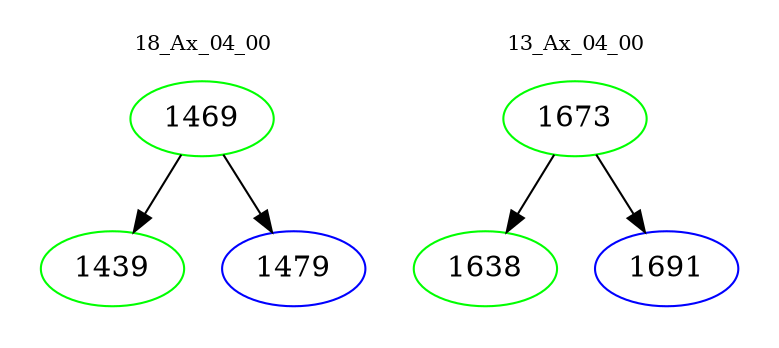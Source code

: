digraph{
subgraph cluster_0 {
color = white
label = "18_Ax_04_00";
fontsize=10;
T0_1469 [label="1469", color="green"]
T0_1469 -> T0_1439 [color="black"]
T0_1439 [label="1439", color="green"]
T0_1469 -> T0_1479 [color="black"]
T0_1479 [label="1479", color="blue"]
}
subgraph cluster_1 {
color = white
label = "13_Ax_04_00";
fontsize=10;
T1_1673 [label="1673", color="green"]
T1_1673 -> T1_1638 [color="black"]
T1_1638 [label="1638", color="green"]
T1_1673 -> T1_1691 [color="black"]
T1_1691 [label="1691", color="blue"]
}
}
